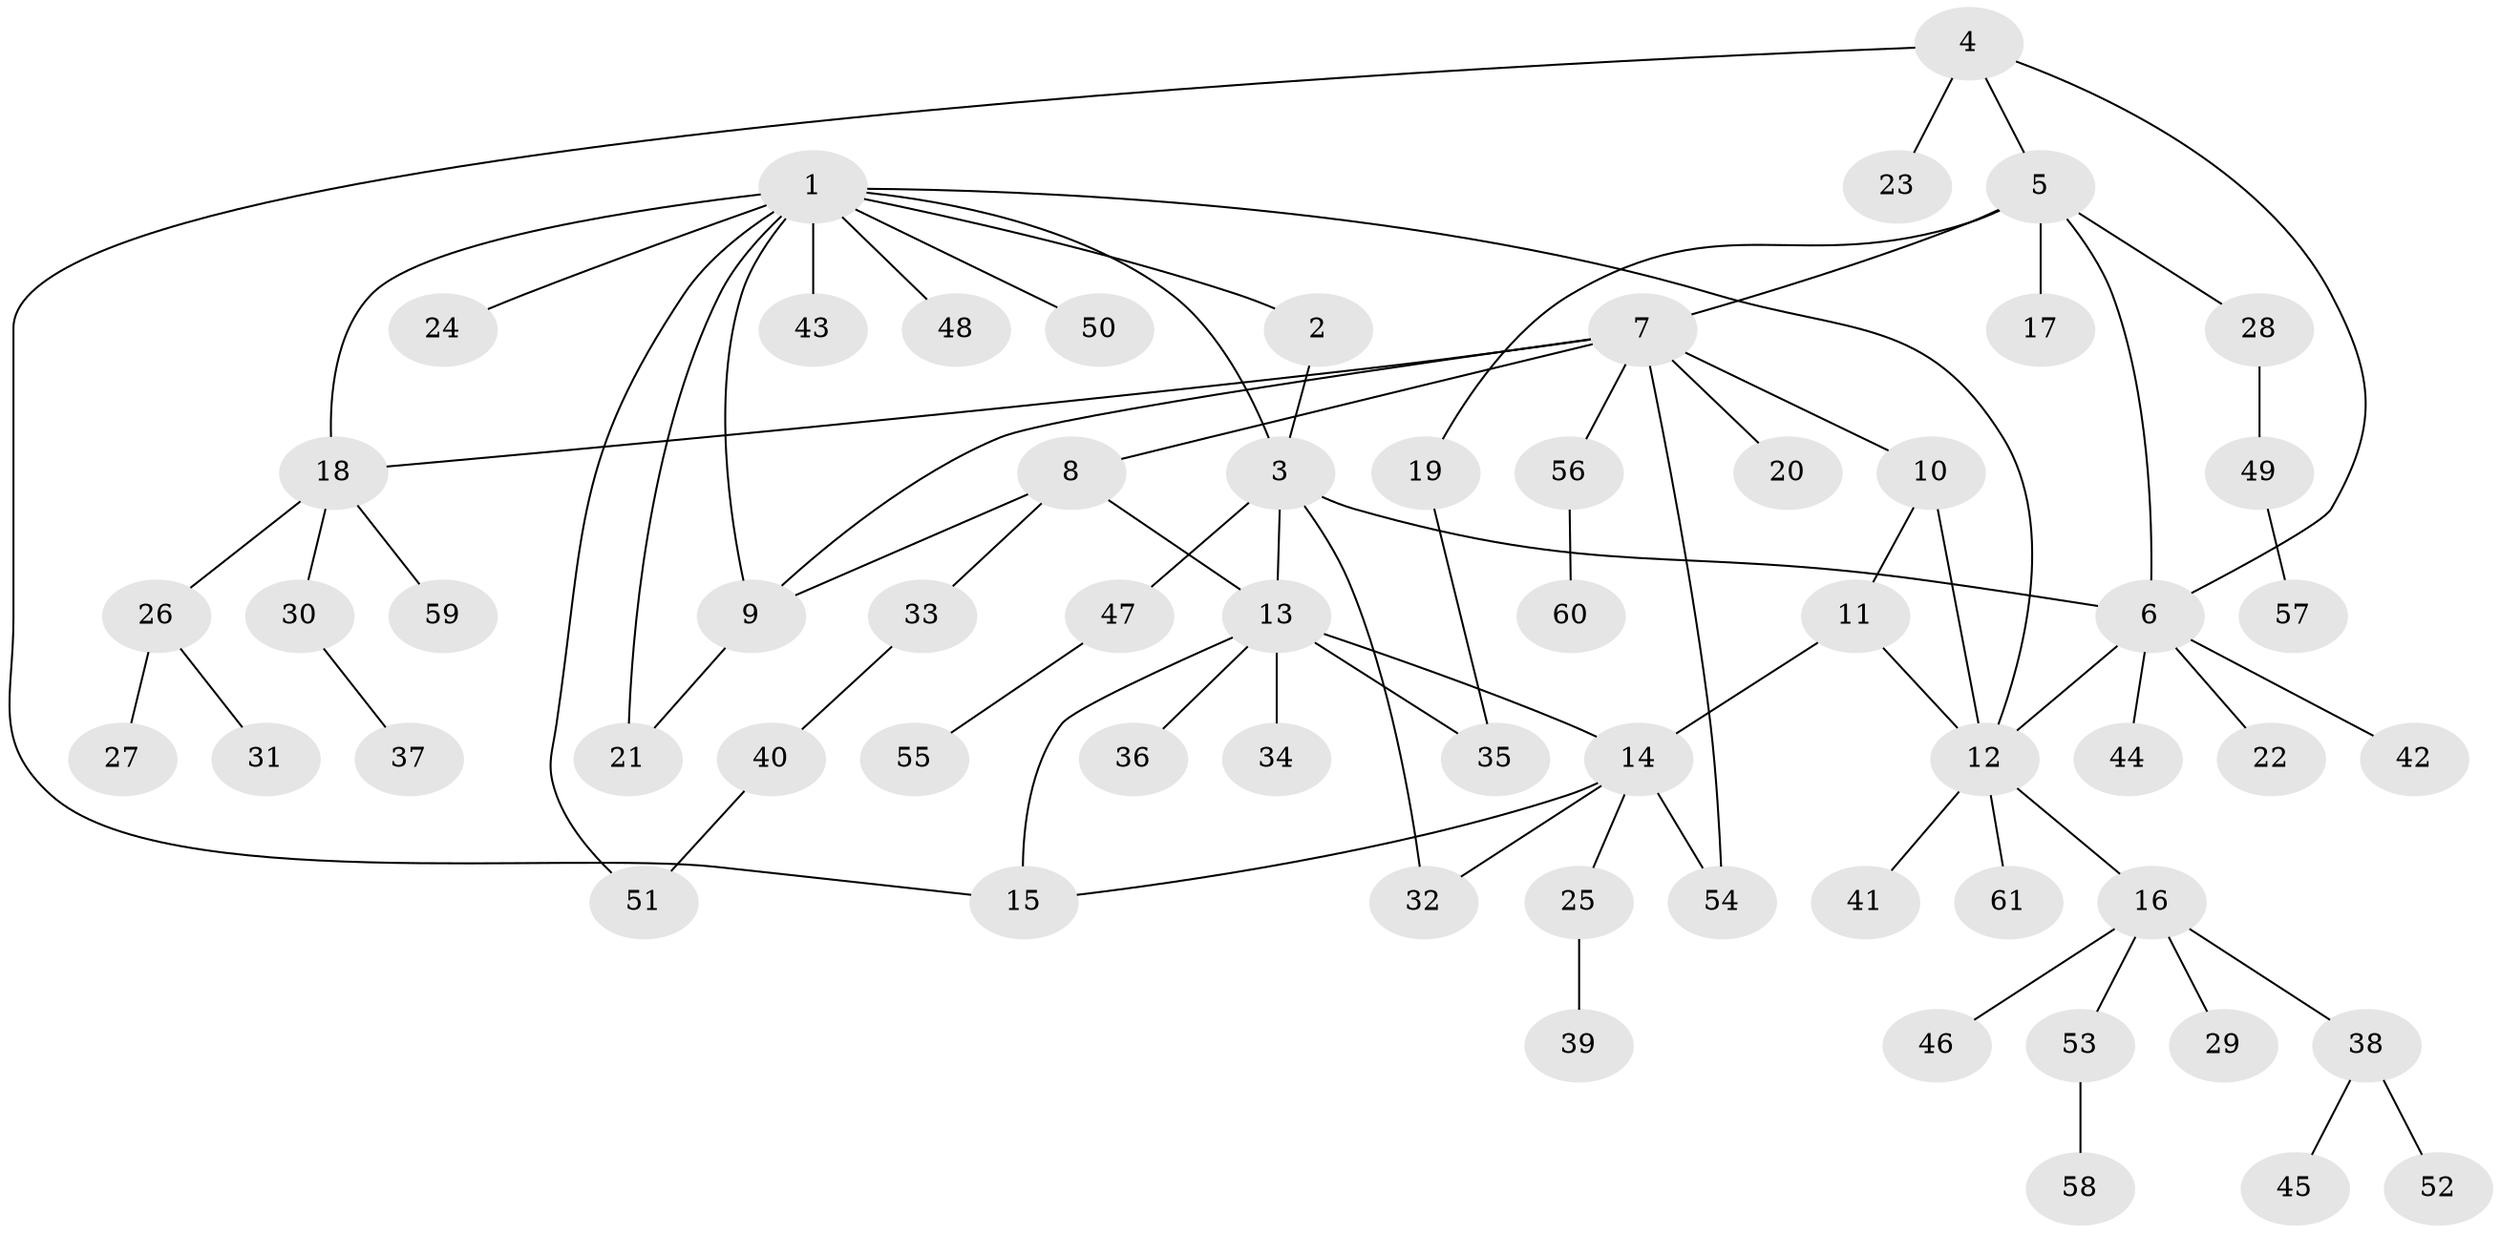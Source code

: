 // Generated by graph-tools (version 1.1) at 2025/37/03/09/25 02:37:23]
// undirected, 61 vertices, 77 edges
graph export_dot {
graph [start="1"]
  node [color=gray90,style=filled];
  1;
  2;
  3;
  4;
  5;
  6;
  7;
  8;
  9;
  10;
  11;
  12;
  13;
  14;
  15;
  16;
  17;
  18;
  19;
  20;
  21;
  22;
  23;
  24;
  25;
  26;
  27;
  28;
  29;
  30;
  31;
  32;
  33;
  34;
  35;
  36;
  37;
  38;
  39;
  40;
  41;
  42;
  43;
  44;
  45;
  46;
  47;
  48;
  49;
  50;
  51;
  52;
  53;
  54;
  55;
  56;
  57;
  58;
  59;
  60;
  61;
  1 -- 2;
  1 -- 3;
  1 -- 9;
  1 -- 12;
  1 -- 18;
  1 -- 21;
  1 -- 24;
  1 -- 43;
  1 -- 48;
  1 -- 50;
  1 -- 51;
  2 -- 3;
  3 -- 6;
  3 -- 13;
  3 -- 32;
  3 -- 47;
  4 -- 5;
  4 -- 6;
  4 -- 15;
  4 -- 23;
  5 -- 6;
  5 -- 7;
  5 -- 17;
  5 -- 19;
  5 -- 28;
  6 -- 12;
  6 -- 22;
  6 -- 42;
  6 -- 44;
  7 -- 8;
  7 -- 9;
  7 -- 10;
  7 -- 18;
  7 -- 20;
  7 -- 54;
  7 -- 56;
  8 -- 9;
  8 -- 13;
  8 -- 33;
  9 -- 21;
  10 -- 11;
  10 -- 12;
  11 -- 12;
  11 -- 14;
  12 -- 16;
  12 -- 41;
  12 -- 61;
  13 -- 14;
  13 -- 15;
  13 -- 34;
  13 -- 35;
  13 -- 36;
  14 -- 15;
  14 -- 25;
  14 -- 32;
  14 -- 54;
  16 -- 29;
  16 -- 38;
  16 -- 46;
  16 -- 53;
  18 -- 26;
  18 -- 30;
  18 -- 59;
  19 -- 35;
  25 -- 39;
  26 -- 27;
  26 -- 31;
  28 -- 49;
  30 -- 37;
  33 -- 40;
  38 -- 45;
  38 -- 52;
  40 -- 51;
  47 -- 55;
  49 -- 57;
  53 -- 58;
  56 -- 60;
}
